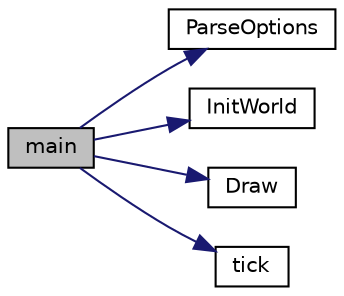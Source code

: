 digraph "main"
{
  edge [fontname="Helvetica",fontsize="10",labelfontname="Helvetica",labelfontsize="10"];
  node [fontname="Helvetica",fontsize="10",shape=record];
  rankdir="LR";
  Node1 [label="main",height=0.2,width=0.4,color="black", fillcolor="grey75", style="filled", fontcolor="black"];
  Node1 -> Node2 [color="midnightblue",fontsize="10",style="solid",fontname="Helvetica"];
  Node2 [label="ParseOptions",height=0.2,width=0.4,color="black", fillcolor="white", style="filled",URL="$main_8cc.html#aba227fab3b52f0ce7c5b89d75b88dcdc"];
  Node1 -> Node3 [color="midnightblue",fontsize="10",style="solid",fontname="Helvetica"];
  Node3 [label="InitWorld",height=0.2,width=0.4,color="black", fillcolor="white", style="filled",URL="$main_8cc.html#acab7ade71cf38099442ca5df2495223d"];
  Node1 -> Node4 [color="midnightblue",fontsize="10",style="solid",fontname="Helvetica"];
  Node4 [label="Draw",height=0.2,width=0.4,color="black", fillcolor="white", style="filled",URL="$main_8cc.html#afd34c13fc4f409851ffc0989c13dd287"];
  Node1 -> Node5 [color="midnightblue",fontsize="10",style="solid",fontname="Helvetica"];
  Node5 [label="tick",height=0.2,width=0.4,color="black", fillcolor="white", style="filled",URL="$main_8cc.html#a70eaa727262f633037c3f4b7d3ff24c2"];
}
